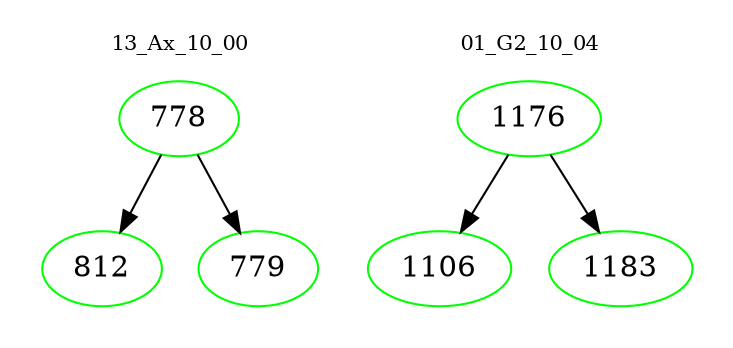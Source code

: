 digraph{
subgraph cluster_0 {
color = white
label = "13_Ax_10_00";
fontsize=10;
T0_778 [label="778", color="green"]
T0_778 -> T0_812 [color="black"]
T0_812 [label="812", color="green"]
T0_778 -> T0_779 [color="black"]
T0_779 [label="779", color="green"]
}
subgraph cluster_1 {
color = white
label = "01_G2_10_04";
fontsize=10;
T1_1176 [label="1176", color="green"]
T1_1176 -> T1_1106 [color="black"]
T1_1106 [label="1106", color="green"]
T1_1176 -> T1_1183 [color="black"]
T1_1183 [label="1183", color="green"]
}
}
